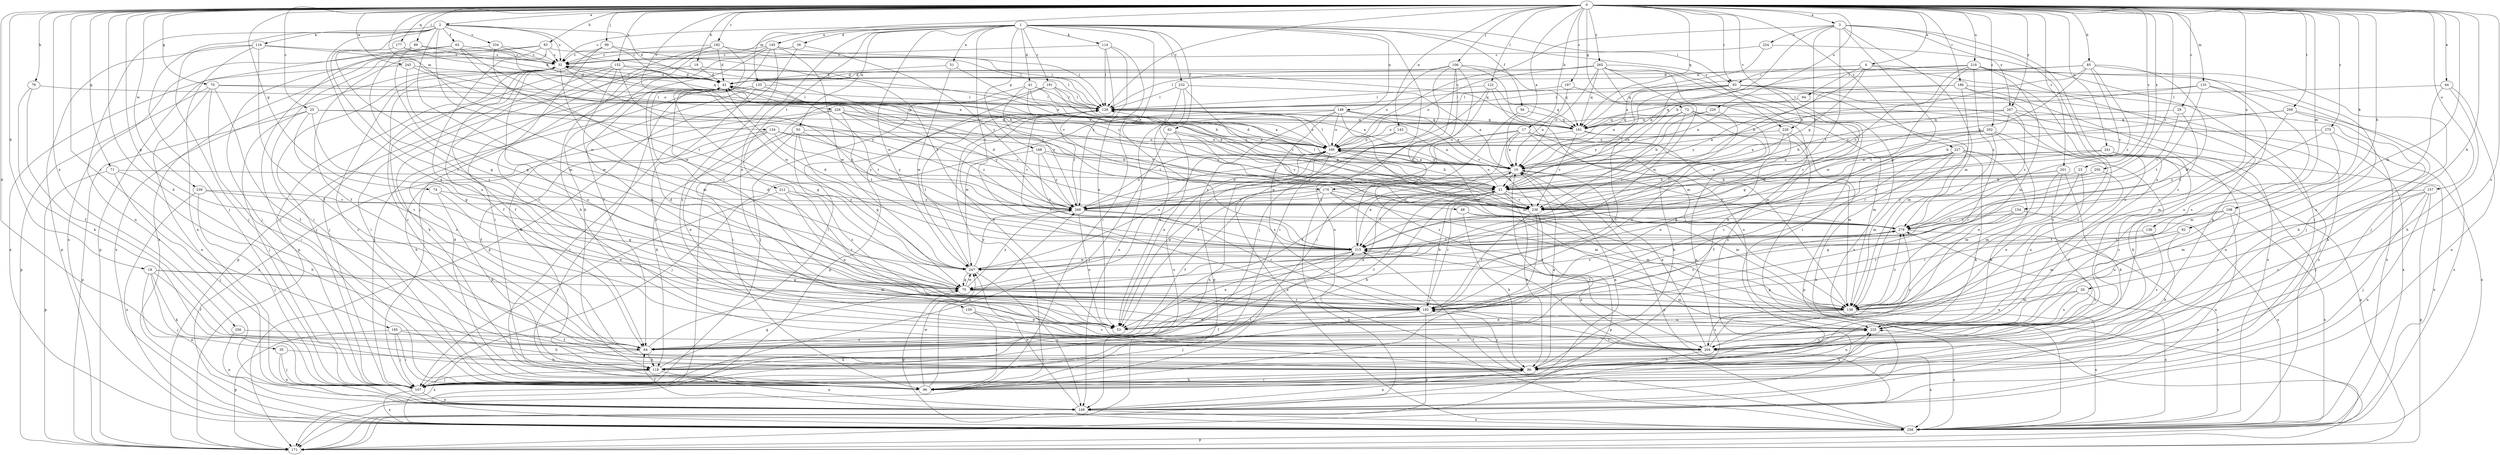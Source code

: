 strict digraph  {
0;
1;
2;
3;
4;
10;
17;
18;
19;
20;
21;
23;
25;
29;
32;
35;
36;
41;
42;
44;
48;
50;
51;
53;
56;
62;
63;
64;
70;
71;
72;
74;
75;
79;
82;
83;
85;
86;
89;
93;
94;
96;
99;
106;
107;
108;
114;
116;
118;
122;
128;
133;
134;
135;
136;
138;
143;
145;
148;
149;
152;
154;
157;
159;
160;
168;
170;
171;
177;
181;
182;
185;
186;
191;
192;
197;
201;
202;
204;
209;
212;
215;
218;
220;
224;
225;
226;
227;
228;
232;
234;
236;
239;
241;
243;
247;
250;
256;
258;
265;
267;
268;
275;
279;
0 -> 2  [label=a];
0 -> 3  [label=a];
0 -> 4  [label=a];
0 -> 10  [label=a];
0 -> 17  [label=b];
0 -> 18  [label=b];
0 -> 19  [label=b];
0 -> 20  [label=b];
0 -> 23  [label=c];
0 -> 25  [label=c];
0 -> 29  [label=c];
0 -> 35  [label=d];
0 -> 44  [label=e];
0 -> 70  [label=g];
0 -> 71  [label=g];
0 -> 72  [label=g];
0 -> 74  [label=g];
0 -> 75  [label=g];
0 -> 79  [label=h];
0 -> 82  [label=h];
0 -> 83  [label=h];
0 -> 85  [label=h];
0 -> 86  [label=h];
0 -> 89  [label=i];
0 -> 93  [label=i];
0 -> 99  [label=j];
0 -> 106  [label=j];
0 -> 108  [label=k];
0 -> 122  [label=l];
0 -> 128  [label=l];
0 -> 133  [label=m];
0 -> 134  [label=m];
0 -> 135  [label=m];
0 -> 136  [label=m];
0 -> 138  [label=m];
0 -> 143  [label=n];
0 -> 152  [label=o];
0 -> 154  [label=o];
0 -> 157  [label=o];
0 -> 177  [label=q];
0 -> 181  [label=q];
0 -> 182  [label=r];
0 -> 185  [label=r];
0 -> 186  [label=r];
0 -> 197  [label=s];
0 -> 201  [label=s];
0 -> 202  [label=s];
0 -> 204  [label=s];
0 -> 209  [label=t];
0 -> 218  [label=u];
0 -> 220  [label=u];
0 -> 226  [label=v];
0 -> 227  [label=v];
0 -> 228  [label=v];
0 -> 239  [label=w];
0 -> 241  [label=w];
0 -> 243  [label=w];
0 -> 250  [label=x];
0 -> 256  [label=x];
0 -> 265  [label=y];
0 -> 267  [label=y];
0 -> 275  [label=z];
0 -> 279  [label=z];
1 -> 32  [label=c];
1 -> 36  [label=d];
1 -> 41  [label=d];
1 -> 48  [label=e];
1 -> 50  [label=e];
1 -> 51  [label=e];
1 -> 56  [label=f];
1 -> 62  [label=f];
1 -> 93  [label=i];
1 -> 107  [label=j];
1 -> 114  [label=k];
1 -> 145  [label=n];
1 -> 148  [label=n];
1 -> 159  [label=o];
1 -> 168  [label=p];
1 -> 191  [label=r];
1 -> 212  [label=t];
1 -> 215  [label=t];
1 -> 228  [label=v];
1 -> 232  [label=v];
1 -> 247  [label=w];
1 -> 258  [label=x];
2 -> 32  [label=c];
2 -> 42  [label=d];
2 -> 53  [label=e];
2 -> 63  [label=f];
2 -> 107  [label=j];
2 -> 116  [label=k];
2 -> 138  [label=m];
2 -> 149  [label=n];
2 -> 170  [label=p];
2 -> 192  [label=r];
2 -> 234  [label=v];
2 -> 247  [label=w];
3 -> 21  [label=b];
3 -> 75  [label=g];
3 -> 138  [label=m];
3 -> 160  [label=o];
3 -> 204  [label=s];
3 -> 215  [label=t];
3 -> 224  [label=u];
3 -> 225  [label=u];
3 -> 267  [label=y];
3 -> 268  [label=y];
4 -> 21  [label=b];
4 -> 93  [label=i];
4 -> 94  [label=i];
4 -> 107  [label=j];
4 -> 170  [label=p];
4 -> 225  [label=u];
10 -> 21  [label=b];
10 -> 42  [label=d];
10 -> 160  [label=o];
10 -> 171  [label=p];
10 -> 268  [label=y];
10 -> 279  [label=z];
17 -> 10  [label=a];
17 -> 53  [label=e];
17 -> 64  [label=f];
17 -> 86  [label=h];
17 -> 138  [label=m];
17 -> 160  [label=o];
17 -> 225  [label=u];
18 -> 64  [label=f];
18 -> 75  [label=g];
18 -> 107  [label=j];
18 -> 118  [label=k];
18 -> 138  [label=m];
18 -> 149  [label=n];
19 -> 42  [label=d];
19 -> 96  [label=i];
19 -> 181  [label=q];
20 -> 53  [label=e];
20 -> 138  [label=m];
20 -> 225  [label=u];
20 -> 258  [label=x];
21 -> 32  [label=c];
21 -> 42  [label=d];
21 -> 64  [label=f];
21 -> 86  [label=h];
21 -> 128  [label=l];
21 -> 138  [label=m];
21 -> 160  [label=o];
21 -> 192  [label=r];
21 -> 215  [label=t];
21 -> 236  [label=v];
21 -> 268  [label=y];
23 -> 21  [label=b];
23 -> 53  [label=e];
23 -> 138  [label=m];
25 -> 75  [label=g];
25 -> 107  [label=j];
25 -> 171  [label=p];
25 -> 181  [label=q];
25 -> 204  [label=s];
25 -> 236  [label=v];
29 -> 181  [label=q];
29 -> 215  [label=t];
29 -> 236  [label=v];
32 -> 42  [label=d];
32 -> 64  [label=f];
32 -> 107  [label=j];
32 -> 128  [label=l];
32 -> 138  [label=m];
32 -> 225  [label=u];
32 -> 258  [label=x];
32 -> 268  [label=y];
35 -> 86  [label=h];
35 -> 107  [label=j];
35 -> 149  [label=n];
36 -> 32  [label=c];
36 -> 171  [label=p];
36 -> 268  [label=y];
41 -> 10  [label=a];
41 -> 96  [label=i];
41 -> 128  [label=l];
41 -> 160  [label=o];
41 -> 215  [label=t];
41 -> 268  [label=y];
42 -> 32  [label=c];
42 -> 75  [label=g];
42 -> 118  [label=k];
42 -> 128  [label=l];
44 -> 86  [label=h];
44 -> 128  [label=l];
44 -> 149  [label=n];
44 -> 225  [label=u];
48 -> 86  [label=h];
48 -> 138  [label=m];
48 -> 279  [label=z];
50 -> 75  [label=g];
50 -> 118  [label=k];
50 -> 160  [label=o];
50 -> 204  [label=s];
50 -> 258  [label=x];
50 -> 268  [label=y];
51 -> 21  [label=b];
51 -> 42  [label=d];
51 -> 247  [label=w];
56 -> 181  [label=q];
56 -> 204  [label=s];
62 -> 53  [label=e];
62 -> 107  [label=j];
62 -> 160  [label=o];
62 -> 236  [label=v];
62 -> 279  [label=z];
63 -> 10  [label=a];
63 -> 32  [label=c];
63 -> 96  [label=i];
63 -> 171  [label=p];
63 -> 215  [label=t];
63 -> 236  [label=v];
63 -> 258  [label=x];
64 -> 10  [label=a];
64 -> 32  [label=c];
64 -> 118  [label=k];
64 -> 128  [label=l];
64 -> 225  [label=u];
64 -> 258  [label=x];
70 -> 64  [label=f];
70 -> 96  [label=i];
70 -> 128  [label=l];
70 -> 149  [label=n];
70 -> 160  [label=o];
70 -> 171  [label=p];
71 -> 21  [label=b];
71 -> 86  [label=h];
71 -> 107  [label=j];
71 -> 171  [label=p];
72 -> 53  [label=e];
72 -> 138  [label=m];
72 -> 149  [label=n];
72 -> 160  [label=o];
72 -> 181  [label=q];
72 -> 215  [label=t];
72 -> 236  [label=v];
74 -> 53  [label=e];
74 -> 118  [label=k];
74 -> 268  [label=y];
75 -> 42  [label=d];
75 -> 138  [label=m];
75 -> 192  [label=r];
75 -> 247  [label=w];
75 -> 268  [label=y];
75 -> 279  [label=z];
79 -> 64  [label=f];
79 -> 118  [label=k];
79 -> 128  [label=l];
82 -> 86  [label=h];
82 -> 138  [label=m];
82 -> 215  [label=t];
83 -> 32  [label=c];
83 -> 64  [label=f];
83 -> 96  [label=i];
83 -> 128  [label=l];
83 -> 225  [label=u];
83 -> 258  [label=x];
85 -> 10  [label=a];
85 -> 21  [label=b];
85 -> 42  [label=d];
85 -> 181  [label=q];
85 -> 204  [label=s];
85 -> 236  [label=v];
85 -> 247  [label=w];
85 -> 279  [label=z];
86 -> 10  [label=a];
86 -> 32  [label=c];
86 -> 96  [label=i];
86 -> 149  [label=n];
86 -> 192  [label=r];
86 -> 225  [label=u];
89 -> 32  [label=c];
89 -> 42  [label=d];
89 -> 75  [label=g];
89 -> 192  [label=r];
93 -> 10  [label=a];
93 -> 21  [label=b];
93 -> 75  [label=g];
93 -> 128  [label=l];
93 -> 138  [label=m];
93 -> 204  [label=s];
93 -> 258  [label=x];
93 -> 268  [label=y];
94 -> 10  [label=a];
96 -> 10  [label=a];
96 -> 32  [label=c];
96 -> 42  [label=d];
96 -> 86  [label=h];
96 -> 225  [label=u];
96 -> 247  [label=w];
96 -> 268  [label=y];
99 -> 32  [label=c];
99 -> 171  [label=p];
99 -> 204  [label=s];
99 -> 215  [label=t];
99 -> 247  [label=w];
106 -> 42  [label=d];
106 -> 96  [label=i];
106 -> 107  [label=j];
106 -> 138  [label=m];
106 -> 160  [label=o];
106 -> 181  [label=q];
106 -> 215  [label=t];
106 -> 225  [label=u];
107 -> 149  [label=n];
107 -> 160  [label=o];
107 -> 215  [label=t];
107 -> 258  [label=x];
108 -> 149  [label=n];
108 -> 192  [label=r];
108 -> 225  [label=u];
108 -> 258  [label=x];
108 -> 279  [label=z];
114 -> 32  [label=c];
114 -> 53  [label=e];
114 -> 96  [label=i];
114 -> 128  [label=l];
114 -> 268  [label=y];
116 -> 21  [label=b];
116 -> 32  [label=c];
116 -> 64  [label=f];
116 -> 107  [label=j];
116 -> 149  [label=n];
116 -> 171  [label=p];
118 -> 21  [label=b];
118 -> 75  [label=g];
118 -> 107  [label=j];
118 -> 149  [label=n];
118 -> 279  [label=z];
122 -> 75  [label=g];
122 -> 96  [label=i];
122 -> 128  [label=l];
122 -> 138  [label=m];
122 -> 181  [label=q];
128 -> 53  [label=e];
128 -> 160  [label=o];
128 -> 171  [label=p];
128 -> 181  [label=q];
128 -> 192  [label=r];
133 -> 86  [label=h];
133 -> 128  [label=l];
133 -> 181  [label=q];
133 -> 215  [label=t];
133 -> 225  [label=u];
134 -> 21  [label=b];
134 -> 53  [label=e];
134 -> 64  [label=f];
134 -> 86  [label=h];
134 -> 160  [label=o];
134 -> 236  [label=v];
134 -> 268  [label=y];
135 -> 107  [label=j];
135 -> 118  [label=k];
135 -> 128  [label=l];
135 -> 204  [label=s];
135 -> 215  [label=t];
136 -> 204  [label=s];
136 -> 215  [label=t];
138 -> 53  [label=e];
138 -> 204  [label=s];
138 -> 215  [label=t];
138 -> 258  [label=x];
138 -> 279  [label=z];
143 -> 10  [label=a];
143 -> 160  [label=o];
143 -> 268  [label=y];
145 -> 32  [label=c];
145 -> 64  [label=f];
145 -> 96  [label=i];
145 -> 118  [label=k];
145 -> 128  [label=l];
145 -> 204  [label=s];
145 -> 247  [label=w];
148 -> 10  [label=a];
148 -> 53  [label=e];
148 -> 138  [label=m];
148 -> 160  [label=o];
148 -> 171  [label=p];
148 -> 181  [label=q];
148 -> 204  [label=s];
148 -> 236  [label=v];
148 -> 247  [label=w];
149 -> 64  [label=f];
149 -> 247  [label=w];
149 -> 258  [label=x];
152 -> 42  [label=d];
152 -> 53  [label=e];
152 -> 64  [label=f];
152 -> 107  [label=j];
152 -> 160  [label=o];
152 -> 171  [label=p];
152 -> 215  [label=t];
154 -> 75  [label=g];
154 -> 192  [label=r];
154 -> 258  [label=x];
154 -> 279  [label=z];
157 -> 107  [label=j];
157 -> 138  [label=m];
157 -> 149  [label=n];
157 -> 171  [label=p];
157 -> 204  [label=s];
157 -> 268  [label=y];
159 -> 53  [label=e];
159 -> 96  [label=i];
159 -> 204  [label=s];
160 -> 10  [label=a];
160 -> 21  [label=b];
160 -> 53  [label=e];
160 -> 128  [label=l];
160 -> 149  [label=n];
160 -> 258  [label=x];
168 -> 10  [label=a];
168 -> 107  [label=j];
168 -> 215  [label=t];
168 -> 236  [label=v];
168 -> 268  [label=y];
170 -> 64  [label=f];
170 -> 138  [label=m];
170 -> 171  [label=p];
170 -> 225  [label=u];
170 -> 236  [label=v];
170 -> 268  [label=y];
177 -> 32  [label=c];
177 -> 75  [label=g];
177 -> 160  [label=o];
181 -> 160  [label=o];
181 -> 171  [label=p];
181 -> 192  [label=r];
181 -> 236  [label=v];
182 -> 32  [label=c];
182 -> 42  [label=d];
182 -> 86  [label=h];
182 -> 96  [label=i];
182 -> 128  [label=l];
182 -> 192  [label=r];
185 -> 64  [label=f];
185 -> 86  [label=h];
185 -> 96  [label=i];
185 -> 107  [label=j];
185 -> 171  [label=p];
186 -> 128  [label=l];
186 -> 149  [label=n];
186 -> 192  [label=r];
186 -> 204  [label=s];
186 -> 258  [label=x];
186 -> 268  [label=y];
191 -> 10  [label=a];
191 -> 21  [label=b];
191 -> 107  [label=j];
191 -> 128  [label=l];
191 -> 171  [label=p];
192 -> 21  [label=b];
192 -> 42  [label=d];
192 -> 53  [label=e];
192 -> 64  [label=f];
192 -> 107  [label=j];
192 -> 171  [label=p];
192 -> 225  [label=u];
192 -> 279  [label=z];
197 -> 10  [label=a];
197 -> 128  [label=l];
197 -> 258  [label=x];
201 -> 21  [label=b];
201 -> 64  [label=f];
201 -> 118  [label=k];
201 -> 138  [label=m];
201 -> 236  [label=v];
202 -> 10  [label=a];
202 -> 53  [label=e];
202 -> 118  [label=k];
202 -> 160  [label=o];
202 -> 192  [label=r];
202 -> 236  [label=v];
204 -> 10  [label=a];
204 -> 86  [label=h];
204 -> 118  [label=k];
204 -> 215  [label=t];
204 -> 258  [label=x];
204 -> 279  [label=z];
209 -> 21  [label=b];
209 -> 86  [label=h];
209 -> 138  [label=m];
209 -> 181  [label=q];
209 -> 258  [label=x];
212 -> 53  [label=e];
212 -> 107  [label=j];
212 -> 192  [label=r];
212 -> 268  [label=y];
215 -> 10  [label=a];
215 -> 42  [label=d];
215 -> 53  [label=e];
215 -> 64  [label=f];
215 -> 247  [label=w];
218 -> 10  [label=a];
218 -> 42  [label=d];
218 -> 86  [label=h];
218 -> 107  [label=j];
218 -> 138  [label=m];
218 -> 236  [label=v];
218 -> 247  [label=w];
218 -> 279  [label=z];
220 -> 21  [label=b];
220 -> 181  [label=q];
220 -> 215  [label=t];
224 -> 10  [label=a];
224 -> 32  [label=c];
224 -> 96  [label=i];
225 -> 64  [label=f];
225 -> 204  [label=s];
226 -> 96  [label=i];
226 -> 181  [label=q];
226 -> 215  [label=t];
226 -> 236  [label=v];
226 -> 258  [label=x];
226 -> 268  [label=y];
226 -> 279  [label=z];
227 -> 10  [label=a];
227 -> 64  [label=f];
227 -> 75  [label=g];
227 -> 86  [label=h];
227 -> 118  [label=k];
227 -> 138  [label=m];
227 -> 149  [label=n];
227 -> 171  [label=p];
227 -> 192  [label=r];
228 -> 53  [label=e];
228 -> 160  [label=o];
228 -> 171  [label=p];
228 -> 236  [label=v];
232 -> 10  [label=a];
232 -> 128  [label=l];
232 -> 149  [label=n];
232 -> 236  [label=v];
232 -> 279  [label=z];
234 -> 32  [label=c];
234 -> 107  [label=j];
234 -> 181  [label=q];
234 -> 247  [label=w];
236 -> 96  [label=i];
236 -> 171  [label=p];
236 -> 192  [label=r];
239 -> 75  [label=g];
239 -> 107  [label=j];
239 -> 236  [label=v];
239 -> 258  [label=x];
241 -> 10  [label=a];
241 -> 107  [label=j];
241 -> 204  [label=s];
241 -> 236  [label=v];
241 -> 258  [label=x];
241 -> 268  [label=y];
243 -> 42  [label=d];
243 -> 236  [label=v];
243 -> 247  [label=w];
243 -> 258  [label=x];
247 -> 75  [label=g];
247 -> 128  [label=l];
247 -> 149  [label=n];
247 -> 160  [label=o];
247 -> 268  [label=y];
250 -> 21  [label=b];
250 -> 225  [label=u];
250 -> 236  [label=v];
256 -> 149  [label=n];
256 -> 204  [label=s];
258 -> 10  [label=a];
258 -> 75  [label=g];
258 -> 171  [label=p];
258 -> 215  [label=t];
258 -> 225  [label=u];
265 -> 10  [label=a];
265 -> 42  [label=d];
265 -> 86  [label=h];
265 -> 96  [label=i];
265 -> 128  [label=l];
265 -> 149  [label=n];
265 -> 160  [label=o];
265 -> 181  [label=q];
265 -> 247  [label=w];
265 -> 258  [label=x];
267 -> 10  [label=a];
267 -> 21  [label=b];
267 -> 107  [label=j];
267 -> 181  [label=q];
267 -> 236  [label=v];
267 -> 258  [label=x];
267 -> 279  [label=z];
268 -> 42  [label=d];
268 -> 53  [label=e];
268 -> 128  [label=l];
268 -> 160  [label=o];
268 -> 192  [label=r];
268 -> 279  [label=z];
275 -> 138  [label=m];
275 -> 160  [label=o];
275 -> 258  [label=x];
275 -> 279  [label=z];
279 -> 215  [label=t];
279 -> 258  [label=x];
}
